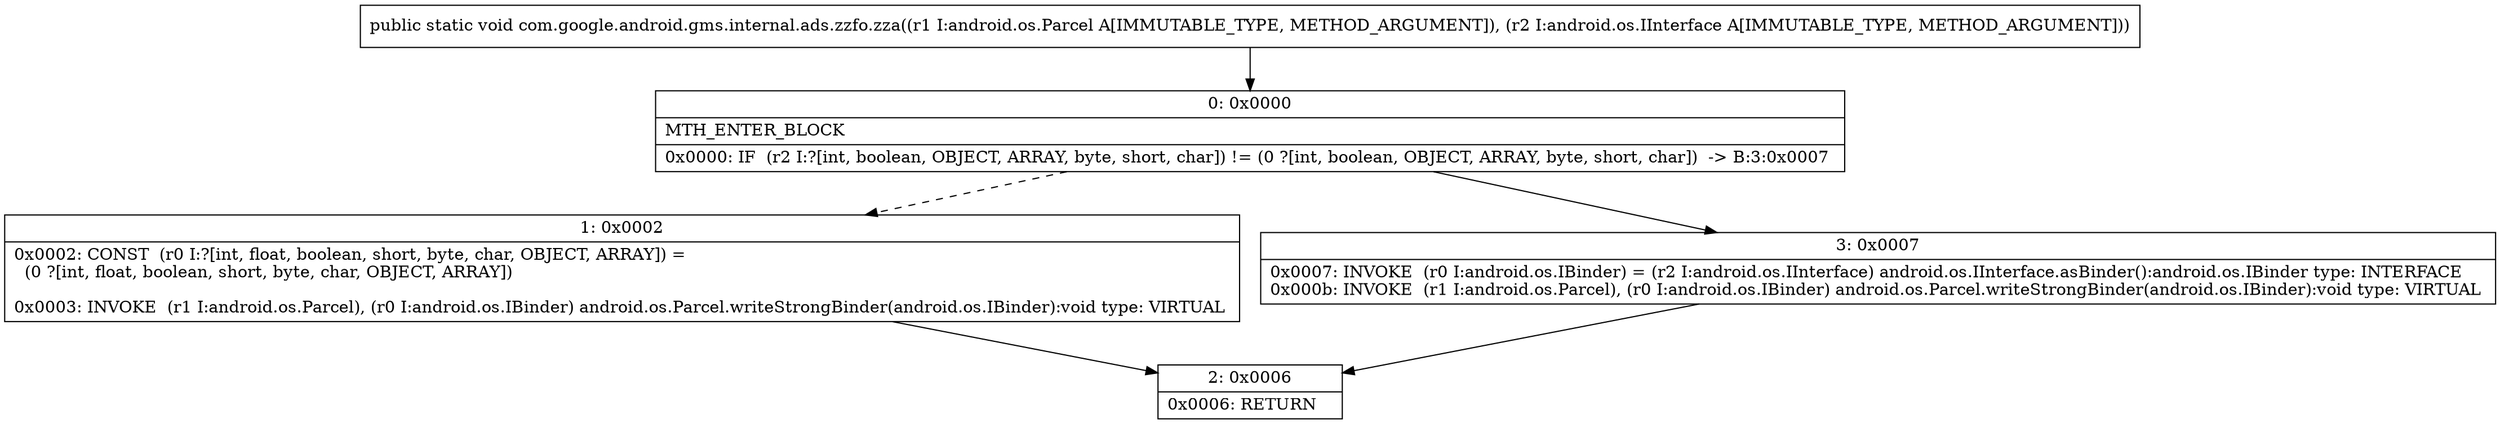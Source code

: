 digraph "CFG forcom.google.android.gms.internal.ads.zzfo.zza(Landroid\/os\/Parcel;Landroid\/os\/IInterface;)V" {
Node_0 [shape=record,label="{0\:\ 0x0000|MTH_ENTER_BLOCK\l|0x0000: IF  (r2 I:?[int, boolean, OBJECT, ARRAY, byte, short, char]) != (0 ?[int, boolean, OBJECT, ARRAY, byte, short, char])  \-\> B:3:0x0007 \l}"];
Node_1 [shape=record,label="{1\:\ 0x0002|0x0002: CONST  (r0 I:?[int, float, boolean, short, byte, char, OBJECT, ARRAY]) = \l  (0 ?[int, float, boolean, short, byte, char, OBJECT, ARRAY])\l \l0x0003: INVOKE  (r1 I:android.os.Parcel), (r0 I:android.os.IBinder) android.os.Parcel.writeStrongBinder(android.os.IBinder):void type: VIRTUAL \l}"];
Node_2 [shape=record,label="{2\:\ 0x0006|0x0006: RETURN   \l}"];
Node_3 [shape=record,label="{3\:\ 0x0007|0x0007: INVOKE  (r0 I:android.os.IBinder) = (r2 I:android.os.IInterface) android.os.IInterface.asBinder():android.os.IBinder type: INTERFACE \l0x000b: INVOKE  (r1 I:android.os.Parcel), (r0 I:android.os.IBinder) android.os.Parcel.writeStrongBinder(android.os.IBinder):void type: VIRTUAL \l}"];
MethodNode[shape=record,label="{public static void com.google.android.gms.internal.ads.zzfo.zza((r1 I:android.os.Parcel A[IMMUTABLE_TYPE, METHOD_ARGUMENT]), (r2 I:android.os.IInterface A[IMMUTABLE_TYPE, METHOD_ARGUMENT])) }"];
MethodNode -> Node_0;
Node_0 -> Node_1[style=dashed];
Node_0 -> Node_3;
Node_1 -> Node_2;
Node_3 -> Node_2;
}

